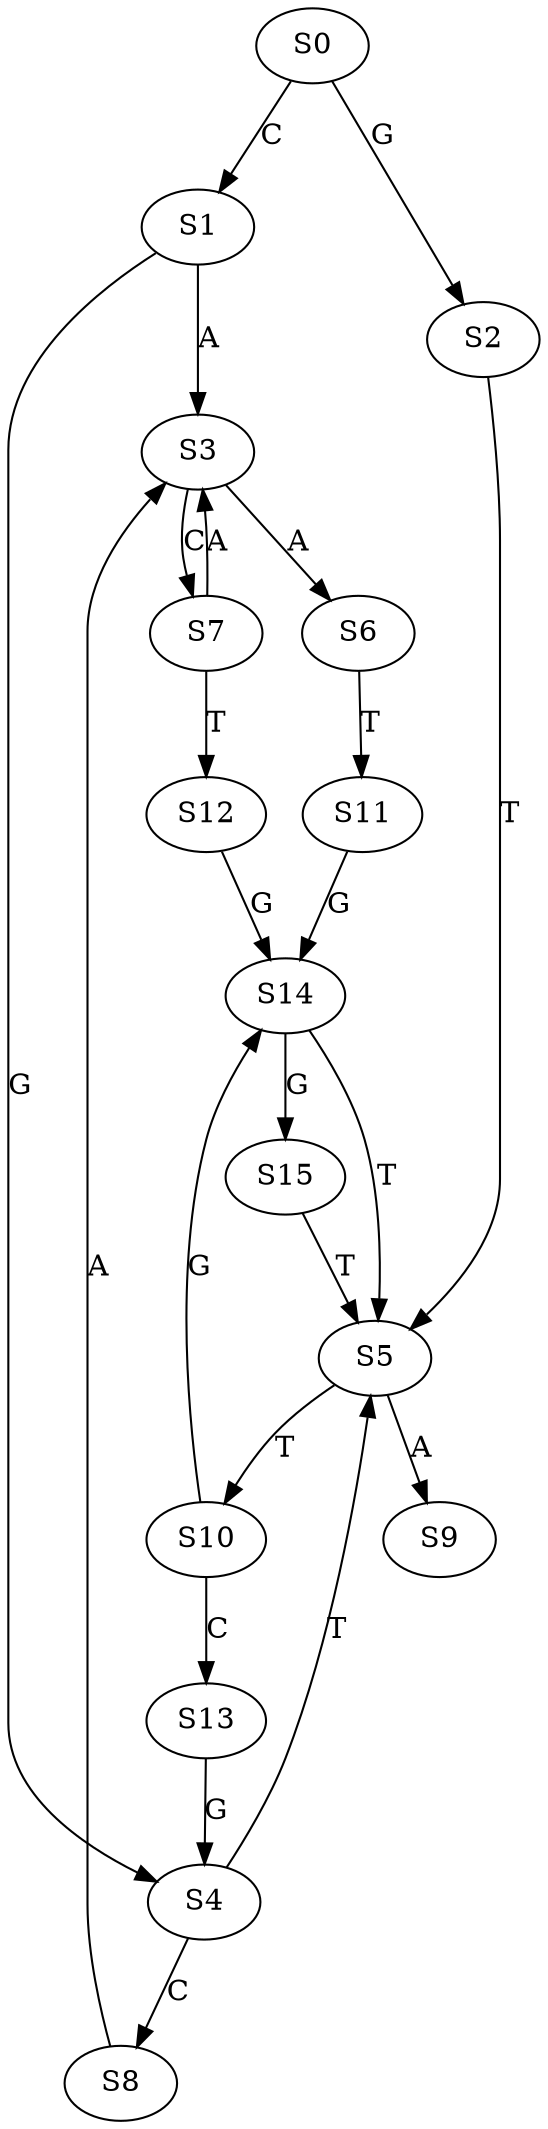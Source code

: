 strict digraph  {
	S0 -> S1 [ label = C ];
	S0 -> S2 [ label = G ];
	S1 -> S3 [ label = A ];
	S1 -> S4 [ label = G ];
	S2 -> S5 [ label = T ];
	S3 -> S6 [ label = A ];
	S3 -> S7 [ label = C ];
	S4 -> S8 [ label = C ];
	S4 -> S5 [ label = T ];
	S5 -> S9 [ label = A ];
	S5 -> S10 [ label = T ];
	S6 -> S11 [ label = T ];
	S7 -> S3 [ label = A ];
	S7 -> S12 [ label = T ];
	S8 -> S3 [ label = A ];
	S10 -> S13 [ label = C ];
	S10 -> S14 [ label = G ];
	S11 -> S14 [ label = G ];
	S12 -> S14 [ label = G ];
	S13 -> S4 [ label = G ];
	S14 -> S15 [ label = G ];
	S14 -> S5 [ label = T ];
	S15 -> S5 [ label = T ];
}
